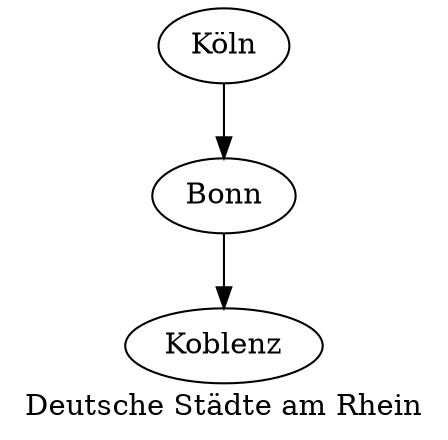 digraph GRAPH_0 {
  graph [ labelloc=b, label="Deutsche Städte am Rhein" ]
  "Köln" -> "Bonn" -> "Koblenz"
}
